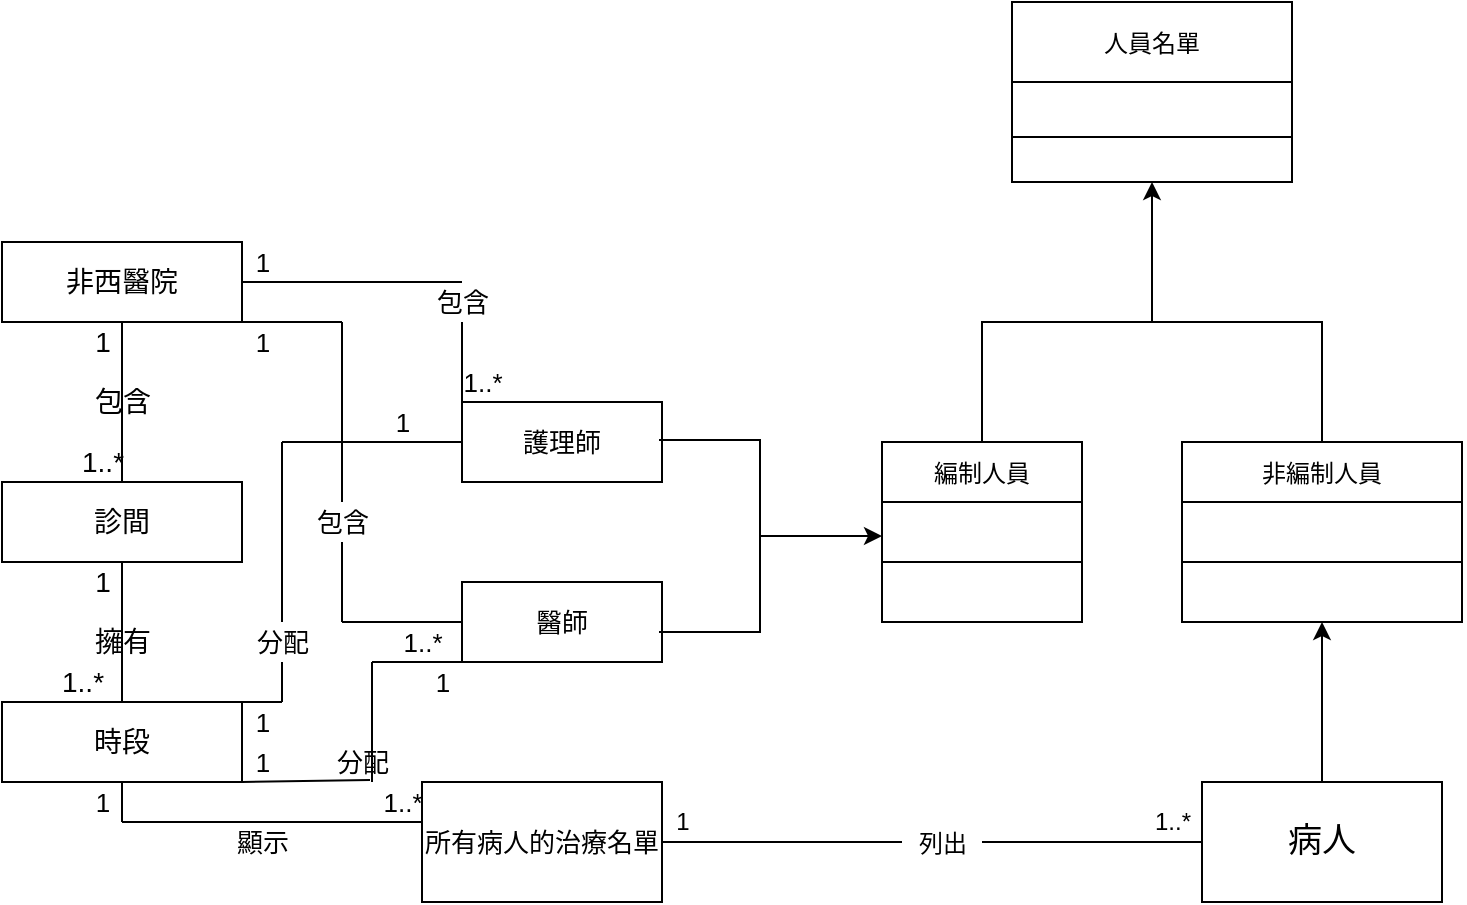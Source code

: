 <mxfile>
    <diagram id="oKyxzHDayaN0CAhAsXDF" name="非西醫院領域模型">
        <mxGraphModel dx="118" dy="319" grid="1" gridSize="10" guides="1" tooltips="1" connect="1" arrows="1" fold="1" page="1" pageScale="1" pageWidth="827" pageHeight="1169" math="0" shadow="0">
            <root>
                <mxCell id="0"/>
                <mxCell id="1" parent="0"/>
                <mxCell id="96" value="非西醫院" style="rounded=0;whiteSpace=wrap;html=1;fontSize=14;" parent="1" vertex="1">
                    <mxGeometry x="60" y="640" width="120" height="40" as="geometry"/>
                </mxCell>
                <mxCell id="97" value="診間" style="rounded=0;whiteSpace=wrap;html=1;fontSize=14;" parent="1" vertex="1">
                    <mxGeometry x="60" y="760" width="120" height="40" as="geometry"/>
                </mxCell>
                <mxCell id="98" value="時段" style="rounded=0;whiteSpace=wrap;html=1;fontSize=14;" parent="1" vertex="1">
                    <mxGeometry x="60" y="870" width="120" height="40" as="geometry"/>
                </mxCell>
                <mxCell id="99" value="" style="endArrow=none;html=1;fontSize=14;entryX=0.5;entryY=1;entryDx=0;entryDy=0;exitX=0.5;exitY=0;exitDx=0;exitDy=0;" parent="1" source="97" target="96" edge="1">
                    <mxGeometry width="50" height="50" relative="1" as="geometry">
                        <mxPoint x="95" y="740" as="sourcePoint"/>
                        <mxPoint x="145" y="690" as="targetPoint"/>
                    </mxGeometry>
                </mxCell>
                <mxCell id="100" value="包含" style="text;html=1;align=center;verticalAlign=middle;resizable=0;points=[];autosize=1;strokeColor=none;fillColor=none;fontSize=14;" parent="1" vertex="1">
                    <mxGeometry x="100" y="710" width="40" height="20" as="geometry"/>
                </mxCell>
                <mxCell id="102" value="1..*" style="text;html=1;align=center;verticalAlign=middle;resizable=0;points=[];autosize=1;strokeColor=none;fillColor=none;fontSize=14;" parent="1" vertex="1">
                    <mxGeometry x="90" y="740" width="40" height="20" as="geometry"/>
                </mxCell>
                <mxCell id="103" value="" style="endArrow=none;html=1;fontSize=14;entryX=0.5;entryY=1;entryDx=0;entryDy=0;exitX=0.5;exitY=0;exitDx=0;exitDy=0;" parent="1" source="98" target="97" edge="1">
                    <mxGeometry width="50" height="50" relative="1" as="geometry">
                        <mxPoint x="95" y="870" as="sourcePoint"/>
                        <mxPoint x="145" y="820" as="targetPoint"/>
                    </mxGeometry>
                </mxCell>
                <mxCell id="104" value="擁有" style="text;html=1;align=center;verticalAlign=middle;resizable=0;points=[];autosize=1;strokeColor=none;fillColor=none;fontSize=14;" parent="1" vertex="1">
                    <mxGeometry x="100" y="830" width="40" height="20" as="geometry"/>
                </mxCell>
                <mxCell id="105" value="1" style="text;html=1;align=center;verticalAlign=middle;resizable=0;points=[];autosize=1;strokeColor=none;fillColor=none;fontSize=14;" parent="1" vertex="1">
                    <mxGeometry x="100" y="680" width="20" height="20" as="geometry"/>
                </mxCell>
                <mxCell id="106" value="1" style="text;html=1;align=center;verticalAlign=middle;resizable=0;points=[];autosize=1;strokeColor=none;fillColor=none;fontSize=14;" parent="1" vertex="1">
                    <mxGeometry x="100" y="800" width="20" height="20" as="geometry"/>
                </mxCell>
                <mxCell id="107" value="1..*" style="text;html=1;align=center;verticalAlign=middle;resizable=0;points=[];autosize=1;strokeColor=none;fillColor=none;fontSize=14;" parent="1" vertex="1">
                    <mxGeometry x="80" y="850" width="40" height="20" as="geometry"/>
                </mxCell>
                <mxCell id="108" value="" style="endArrow=none;html=1;fontSize=14;" parent="1" edge="1">
                    <mxGeometry width="50" height="50" relative="1" as="geometry">
                        <mxPoint x="120" y="930" as="sourcePoint"/>
                        <mxPoint x="270" y="930" as="targetPoint"/>
                    </mxGeometry>
                </mxCell>
                <mxCell id="109" value="" style="endArrow=none;html=1;fontSize=14;entryX=0.5;entryY=1;entryDx=0;entryDy=0;" parent="1" target="98" edge="1">
                    <mxGeometry width="50" height="50" relative="1" as="geometry">
                        <mxPoint x="120" y="930" as="sourcePoint"/>
                        <mxPoint x="140" y="930" as="targetPoint"/>
                    </mxGeometry>
                </mxCell>
                <mxCell id="110" value="&lt;font style=&quot;font-size: 13px&quot;&gt;所有病人的治療名單&lt;/font&gt;" style="rounded=0;whiteSpace=wrap;html=1;fontSize=14;" parent="1" vertex="1">
                    <mxGeometry x="270" y="910" width="120" height="60" as="geometry"/>
                </mxCell>
                <mxCell id="111" value="1" style="text;html=1;align=center;verticalAlign=middle;resizable=0;points=[];autosize=1;strokeColor=none;fillColor=none;fontSize=13;" parent="1" vertex="1">
                    <mxGeometry x="100" y="910" width="20" height="20" as="geometry"/>
                </mxCell>
                <mxCell id="112" value="1..*" style="text;html=1;align=center;verticalAlign=middle;resizable=0;points=[];autosize=1;strokeColor=none;fillColor=none;fontSize=13;" parent="1" vertex="1">
                    <mxGeometry x="245" y="910" width="30" height="20" as="geometry"/>
                </mxCell>
                <mxCell id="113" value="顯示" style="text;html=1;align=center;verticalAlign=middle;resizable=0;points=[];autosize=1;strokeColor=none;fillColor=none;fontSize=13;" parent="1" vertex="1">
                    <mxGeometry x="170" y="930" width="40" height="20" as="geometry"/>
                </mxCell>
                <mxCell id="114" value="" style="endArrow=none;html=1;fontSize=13;exitX=1;exitY=0.5;exitDx=0;exitDy=0;" parent="1" source="96" edge="1">
                    <mxGeometry width="50" height="50" relative="1" as="geometry">
                        <mxPoint x="235" y="685" as="sourcePoint"/>
                        <mxPoint x="290" y="660" as="targetPoint"/>
                    </mxGeometry>
                </mxCell>
                <mxCell id="115" value="" style="endArrow=none;html=1;fontSize=13;startArrow=none;" parent="1" source="117" edge="1">
                    <mxGeometry width="50" height="50" relative="1" as="geometry">
                        <mxPoint x="290" y="720" as="sourcePoint"/>
                        <mxPoint x="290" y="660" as="targetPoint"/>
                    </mxGeometry>
                </mxCell>
                <mxCell id="116" value="護理師" style="rounded=0;whiteSpace=wrap;html=1;fontSize=13;" parent="1" vertex="1">
                    <mxGeometry x="290" y="720" width="100" height="40" as="geometry"/>
                </mxCell>
                <mxCell id="117" value="包含" style="text;html=1;align=center;verticalAlign=middle;resizable=0;points=[];autosize=1;strokeColor=none;fillColor=none;fontSize=13;" parent="1" vertex="1">
                    <mxGeometry x="270" y="660" width="40" height="20" as="geometry"/>
                </mxCell>
                <mxCell id="118" value="" style="endArrow=none;html=1;fontSize=13;" parent="1" target="117" edge="1">
                    <mxGeometry width="50" height="50" relative="1" as="geometry">
                        <mxPoint x="290" y="720" as="sourcePoint"/>
                        <mxPoint x="290" y="660" as="targetPoint"/>
                    </mxGeometry>
                </mxCell>
                <mxCell id="119" value="1" style="text;html=1;align=center;verticalAlign=middle;resizable=0;points=[];autosize=1;strokeColor=none;fillColor=none;fontSize=13;" parent="1" vertex="1">
                    <mxGeometry x="180" y="640" width="20" height="20" as="geometry"/>
                </mxCell>
                <mxCell id="120" value="1..*" style="text;html=1;align=center;verticalAlign=middle;resizable=0;points=[];autosize=1;strokeColor=none;fillColor=none;fontSize=13;" parent="1" vertex="1">
                    <mxGeometry x="285" y="700" width="30" height="20" as="geometry"/>
                </mxCell>
                <mxCell id="121" value="" style="endArrow=none;html=1;fontSize=13;exitX=1;exitY=1;exitDx=0;exitDy=0;" parent="1" source="96" edge="1">
                    <mxGeometry width="50" height="50" relative="1" as="geometry">
                        <mxPoint x="200" y="730" as="sourcePoint"/>
                        <mxPoint x="230" y="680" as="targetPoint"/>
                    </mxGeometry>
                </mxCell>
                <mxCell id="122" value="" style="endArrow=none;html=1;fontSize=13;startArrow=none;" parent="1" source="125" edge="1">
                    <mxGeometry width="50" height="50" relative="1" as="geometry">
                        <mxPoint x="230" y="830" as="sourcePoint"/>
                        <mxPoint x="230" y="680" as="targetPoint"/>
                    </mxGeometry>
                </mxCell>
                <mxCell id="123" value="" style="endArrow=none;html=1;fontSize=13;" parent="1" edge="1">
                    <mxGeometry width="50" height="50" relative="1" as="geometry">
                        <mxPoint x="230" y="830" as="sourcePoint"/>
                        <mxPoint x="290" y="830" as="targetPoint"/>
                    </mxGeometry>
                </mxCell>
                <mxCell id="124" value="醫師" style="rounded=0;whiteSpace=wrap;html=1;fontSize=13;" parent="1" vertex="1">
                    <mxGeometry x="290" y="810" width="100" height="40" as="geometry"/>
                </mxCell>
                <mxCell id="125" value="包含" style="text;html=1;align=center;verticalAlign=middle;resizable=0;points=[];autosize=1;strokeColor=none;fillColor=none;fontSize=13;" parent="1" vertex="1">
                    <mxGeometry x="210" y="770" width="40" height="20" as="geometry"/>
                </mxCell>
                <mxCell id="126" value="" style="endArrow=none;html=1;fontSize=13;" parent="1" target="125" edge="1">
                    <mxGeometry width="50" height="50" relative="1" as="geometry">
                        <mxPoint x="230" y="830" as="sourcePoint"/>
                        <mxPoint x="230" y="680" as="targetPoint"/>
                    </mxGeometry>
                </mxCell>
                <mxCell id="127" value="1" style="text;html=1;align=center;verticalAlign=middle;resizable=0;points=[];autosize=1;strokeColor=none;fillColor=none;fontSize=13;" parent="1" vertex="1">
                    <mxGeometry x="180" y="680" width="20" height="20" as="geometry"/>
                </mxCell>
                <mxCell id="128" value="1..*" style="text;html=1;align=center;verticalAlign=middle;resizable=0;points=[];autosize=1;strokeColor=none;fillColor=none;fontSize=13;" parent="1" vertex="1">
                    <mxGeometry x="255" y="830" width="30" height="20" as="geometry"/>
                </mxCell>
                <mxCell id="129" value="" style="endArrow=none;html=1;fontSize=13;entryX=0;entryY=0.5;entryDx=0;entryDy=0;" parent="1" target="116" edge="1">
                    <mxGeometry width="50" height="50" relative="1" as="geometry">
                        <mxPoint x="200" y="740" as="sourcePoint"/>
                        <mxPoint x="270" y="730" as="targetPoint"/>
                    </mxGeometry>
                </mxCell>
                <mxCell id="130" value="" style="endArrow=none;html=1;fontSize=13;startArrow=none;" parent="1" source="133" edge="1">
                    <mxGeometry width="50" height="50" relative="1" as="geometry">
                        <mxPoint x="200" y="870" as="sourcePoint"/>
                        <mxPoint x="200" y="740" as="targetPoint"/>
                    </mxGeometry>
                </mxCell>
                <mxCell id="131" value="" style="endArrow=none;html=1;fontSize=13;exitX=1;exitY=0;exitDx=0;exitDy=0;" parent="1" source="98" edge="1">
                    <mxGeometry width="50" height="50" relative="1" as="geometry">
                        <mxPoint x="220" y="910" as="sourcePoint"/>
                        <mxPoint x="200" y="870" as="targetPoint"/>
                    </mxGeometry>
                </mxCell>
                <mxCell id="132" value="1" style="text;html=1;align=center;verticalAlign=middle;resizable=0;points=[];autosize=1;strokeColor=none;fillColor=none;fontSize=13;" parent="1" vertex="1">
                    <mxGeometry x="250" y="720" width="20" height="20" as="geometry"/>
                </mxCell>
                <mxCell id="133" value="分配" style="text;html=1;align=center;verticalAlign=middle;resizable=0;points=[];autosize=1;strokeColor=none;fillColor=none;fontSize=13;" parent="1" vertex="1">
                    <mxGeometry x="180" y="830" width="40" height="20" as="geometry"/>
                </mxCell>
                <mxCell id="134" value="" style="endArrow=none;html=1;fontSize=13;" parent="1" target="133" edge="1">
                    <mxGeometry width="50" height="50" relative="1" as="geometry">
                        <mxPoint x="200" y="870" as="sourcePoint"/>
                        <mxPoint x="200" y="740" as="targetPoint"/>
                    </mxGeometry>
                </mxCell>
                <mxCell id="136" value="1" style="text;html=1;align=center;verticalAlign=middle;resizable=0;points=[];autosize=1;strokeColor=none;fillColor=none;fontSize=13;" parent="1" vertex="1">
                    <mxGeometry x="180" y="870" width="20" height="20" as="geometry"/>
                </mxCell>
                <mxCell id="137" value="" style="endArrow=none;html=1;fontSize=13;" parent="1" edge="1">
                    <mxGeometry width="50" height="50" relative="1" as="geometry">
                        <mxPoint x="245" y="850" as="sourcePoint"/>
                        <mxPoint x="295" y="850" as="targetPoint"/>
                    </mxGeometry>
                </mxCell>
                <mxCell id="138" value="" style="endArrow=none;html=1;fontSize=13;exitX=0;exitY=0;exitDx=0;exitDy=0;exitPerimeter=0;" parent="1" source="112" edge="1">
                    <mxGeometry width="50" height="50" relative="1" as="geometry">
                        <mxPoint x="245" y="900" as="sourcePoint"/>
                        <mxPoint x="245" y="850" as="targetPoint"/>
                    </mxGeometry>
                </mxCell>
                <mxCell id="139" value="" style="endArrow=none;html=1;fontSize=13;exitX=1;exitY=1;exitDx=0;exitDy=0;" parent="1" source="98" edge="1">
                    <mxGeometry width="50" height="50" relative="1" as="geometry">
                        <mxPoint x="180" y="930" as="sourcePoint"/>
                        <mxPoint x="244" y="909" as="targetPoint"/>
                    </mxGeometry>
                </mxCell>
                <mxCell id="140" value="分配" style="text;html=1;align=center;verticalAlign=middle;resizable=0;points=[];autosize=1;strokeColor=none;fillColor=none;fontSize=13;" parent="1" vertex="1">
                    <mxGeometry x="220" y="890" width="40" height="20" as="geometry"/>
                </mxCell>
                <mxCell id="141" value="1" style="text;html=1;align=center;verticalAlign=middle;resizable=0;points=[];autosize=1;strokeColor=none;fillColor=none;fontSize=13;" parent="1" vertex="1">
                    <mxGeometry x="270" y="850" width="20" height="20" as="geometry"/>
                </mxCell>
                <mxCell id="142" value="1" style="text;html=1;align=center;verticalAlign=middle;resizable=0;points=[];autosize=1;strokeColor=none;fillColor=none;fontSize=13;" parent="1" vertex="1">
                    <mxGeometry x="180" y="890" width="20" height="20" as="geometry"/>
                </mxCell>
                <mxCell id="144" value="" style="endArrow=none;html=1;fontSize=13;exitX=1;exitY=0.5;exitDx=0;exitDy=0;startArrow=none;entryX=0;entryY=0.5;entryDx=0;entryDy=0;" parent="1" source="146" target="145" edge="1">
                    <mxGeometry width="50" height="50" relative="1" as="geometry">
                        <mxPoint x="410" y="960" as="sourcePoint"/>
                        <mxPoint x="560" y="940" as="targetPoint"/>
                    </mxGeometry>
                </mxCell>
                <mxCell id="145" value="&lt;font style=&quot;font-size: 17px&quot;&gt;病人&lt;/font&gt;" style="rounded=0;whiteSpace=wrap;html=1;fontSize=13;" parent="1" vertex="1">
                    <mxGeometry x="660" y="910" width="120" height="60" as="geometry"/>
                </mxCell>
                <mxCell id="146" value="&lt;font style=&quot;font-size: 12px&quot;&gt;列出&lt;/font&gt;" style="text;html=1;align=center;verticalAlign=middle;resizable=0;points=[];autosize=1;strokeColor=none;fillColor=none;fontSize=17;" parent="1" vertex="1">
                    <mxGeometry x="510" y="925" width="40" height="30" as="geometry"/>
                </mxCell>
                <mxCell id="147" value="" style="endArrow=none;html=1;fontSize=13;exitX=1;exitY=0.5;exitDx=0;exitDy=0;" parent="1" source="110" target="146" edge="1">
                    <mxGeometry width="50" height="50" relative="1" as="geometry">
                        <mxPoint x="390" y="940" as="sourcePoint"/>
                        <mxPoint x="560" y="940" as="targetPoint"/>
                    </mxGeometry>
                </mxCell>
                <mxCell id="148" value="1" style="text;html=1;align=center;verticalAlign=middle;resizable=0;points=[];autosize=1;strokeColor=none;fillColor=none;fontSize=12;" parent="1" vertex="1">
                    <mxGeometry x="390" y="920" width="20" height="20" as="geometry"/>
                </mxCell>
                <mxCell id="149" value="1..*" style="text;html=1;align=center;verticalAlign=middle;resizable=0;points=[];autosize=1;strokeColor=none;fillColor=none;fontSize=12;" parent="1" vertex="1">
                    <mxGeometry x="630" y="920" width="30" height="20" as="geometry"/>
                </mxCell>
                <mxCell id="150" value="" style="endArrow=classic;html=1;fontSize=12;exitX=0.5;exitY=0;exitDx=0;exitDy=0;entryX=0.5;entryY=1;entryDx=0;entryDy=0;" parent="1" source="145" edge="1">
                    <mxGeometry width="50" height="50" relative="1" as="geometry">
                        <mxPoint x="595" y="870" as="sourcePoint"/>
                        <mxPoint x="720" y="830" as="targetPoint"/>
                    </mxGeometry>
                </mxCell>
                <mxCell id="204" value="非編制人員" style="swimlane;fontStyle=0;childLayout=stackLayout;horizontal=1;startSize=30;horizontalStack=0;resizeParent=1;resizeParentMax=0;resizeLast=0;collapsible=1;marginBottom=0;fontSize=12;" parent="1" vertex="1">
                    <mxGeometry x="650" y="740" width="140" height="90" as="geometry"/>
                </mxCell>
                <mxCell id="215" value="" style="shape=partialRectangle;whiteSpace=wrap;html=1;bottom=1;right=1;left=1;top=0;fillColor=none;routingCenterX=-0.5;fontSize=12;rotation=-90;" parent="1" vertex="1">
                    <mxGeometry x="366" y="762" width="96" height="50" as="geometry"/>
                </mxCell>
                <mxCell id="218" value="" style="endArrow=classic;html=1;fontSize=12;exitX=0.5;exitY=1;exitDx=0;exitDy=0;" parent="1" source="215" edge="1">
                    <mxGeometry width="50" height="50" relative="1" as="geometry">
                        <mxPoint x="520" y="770" as="sourcePoint"/>
                        <mxPoint x="500" y="787" as="targetPoint"/>
                    </mxGeometry>
                </mxCell>
                <mxCell id="219" value="編制人員" style="swimlane;fontStyle=0;childLayout=stackLayout;horizontal=1;startSize=30;horizontalStack=0;resizeParent=1;resizeParentMax=0;resizeLast=0;collapsible=1;marginBottom=0;fontSize=12;" parent="1" vertex="1">
                    <mxGeometry x="500" y="740" width="100" height="90" as="geometry"/>
                </mxCell>
                <mxCell id="221" value="" style="shape=partialRectangle;whiteSpace=wrap;html=1;bottom=1;right=1;left=1;top=0;fillColor=none;routingCenterX=-0.5;fontSize=12;rotation=-180;" parent="1" vertex="1">
                    <mxGeometry x="550" y="680" width="170" height="60" as="geometry"/>
                </mxCell>
                <mxCell id="222" value="" style="endArrow=classic;html=1;fontSize=12;exitX=0.5;exitY=1;exitDx=0;exitDy=0;" parent="1" source="221" edge="1">
                    <mxGeometry width="50" height="50" relative="1" as="geometry">
                        <mxPoint x="430" y="710" as="sourcePoint"/>
                        <mxPoint x="635" y="610" as="targetPoint"/>
                    </mxGeometry>
                </mxCell>
                <mxCell id="223" value="人員名單" style="swimlane;fontStyle=0;childLayout=stackLayout;horizontal=1;startSize=40;horizontalStack=0;resizeParent=1;resizeParentMax=0;resizeLast=0;collapsible=1;marginBottom=0;fontSize=12;" parent="1" vertex="1">
                    <mxGeometry x="565" y="520" width="140" height="90" as="geometry"/>
                </mxCell>
                <mxCell id="233" value="" style="endArrow=none;html=1;fontSize=12;" parent="1" edge="1">
                    <mxGeometry width="50" height="50" relative="1" as="geometry">
                        <mxPoint x="500" y="800" as="sourcePoint"/>
                        <mxPoint x="600" y="800" as="targetPoint"/>
                    </mxGeometry>
                </mxCell>
                <mxCell id="234" value="" style="endArrow=none;html=1;fontSize=12;" parent="1" edge="1">
                    <mxGeometry width="50" height="50" relative="1" as="geometry">
                        <mxPoint x="650" y="800" as="sourcePoint"/>
                        <mxPoint x="790" y="800" as="targetPoint"/>
                    </mxGeometry>
                </mxCell>
                <mxCell id="235" value="" style="endArrow=none;html=1;fontSize=12;entryX=1;entryY=0.75;entryDx=0;entryDy=0;exitX=0;exitY=0.75;exitDx=0;exitDy=0;" parent="1" source="223" target="223" edge="1">
                    <mxGeometry width="50" height="50" relative="1" as="geometry">
                        <mxPoint x="570" y="580" as="sourcePoint"/>
                        <mxPoint x="700" y="580" as="targetPoint"/>
                        <Array as="points"/>
                    </mxGeometry>
                </mxCell>
            </root>
        </mxGraphModel>
    </diagram>
</mxfile>